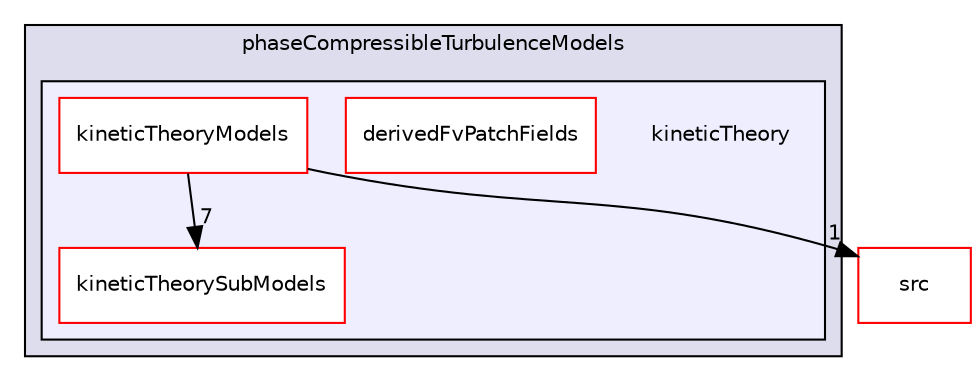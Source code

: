 digraph "kineticTheory" {
  bgcolor=transparent;
  compound=true
  node [ fontsize="10", fontname="Helvetica"];
  edge [ labelfontsize="10", labelfontname="Helvetica"];
  subgraph clusterdir_de80645838dc4e2c646f90955690d193 {
    graph [ bgcolor="#ddddee", pencolor="black", label="phaseCompressibleTurbulenceModels" fontname="Helvetica", fontsize="10", URL="dir_de80645838dc4e2c646f90955690d193.html"]
  subgraph clusterdir_6d070473d805f9b4291e8453a1e3cba0 {
    graph [ bgcolor="#eeeeff", pencolor="black", label="" URL="dir_6d070473d805f9b4291e8453a1e3cba0.html"];
    dir_6d070473d805f9b4291e8453a1e3cba0 [shape=plaintext label="kineticTheory"];
    dir_b36120db95a5277c143b82b93161f01d [shape=box label="derivedFvPatchFields" color="red" fillcolor="white" style="filled" URL="dir_b36120db95a5277c143b82b93161f01d.html"];
    dir_ed2d56e502992d65035ff68b2a9a1135 [shape=box label="kineticTheoryModels" color="red" fillcolor="white" style="filled" URL="dir_ed2d56e502992d65035ff68b2a9a1135.html"];
    dir_f981a973cbcfb4102e151acd659ce85e [shape=box label="kineticTheorySubModels" color="red" fillcolor="white" style="filled" URL="dir_f981a973cbcfb4102e151acd659ce85e.html"];
  }
  }
  dir_68267d1309a1af8e8297ef4c3efbcdba [shape=box label="src" color="red" URL="dir_68267d1309a1af8e8297ef4c3efbcdba.html"];
  dir_ed2d56e502992d65035ff68b2a9a1135->dir_68267d1309a1af8e8297ef4c3efbcdba [headlabel="1", labeldistance=1.5 headhref="dir_000011_000000.html"];
  dir_ed2d56e502992d65035ff68b2a9a1135->dir_f981a973cbcfb4102e151acd659ce85e [headlabel="7", labeldistance=1.5 headhref="dir_000011_000070.html"];
}
